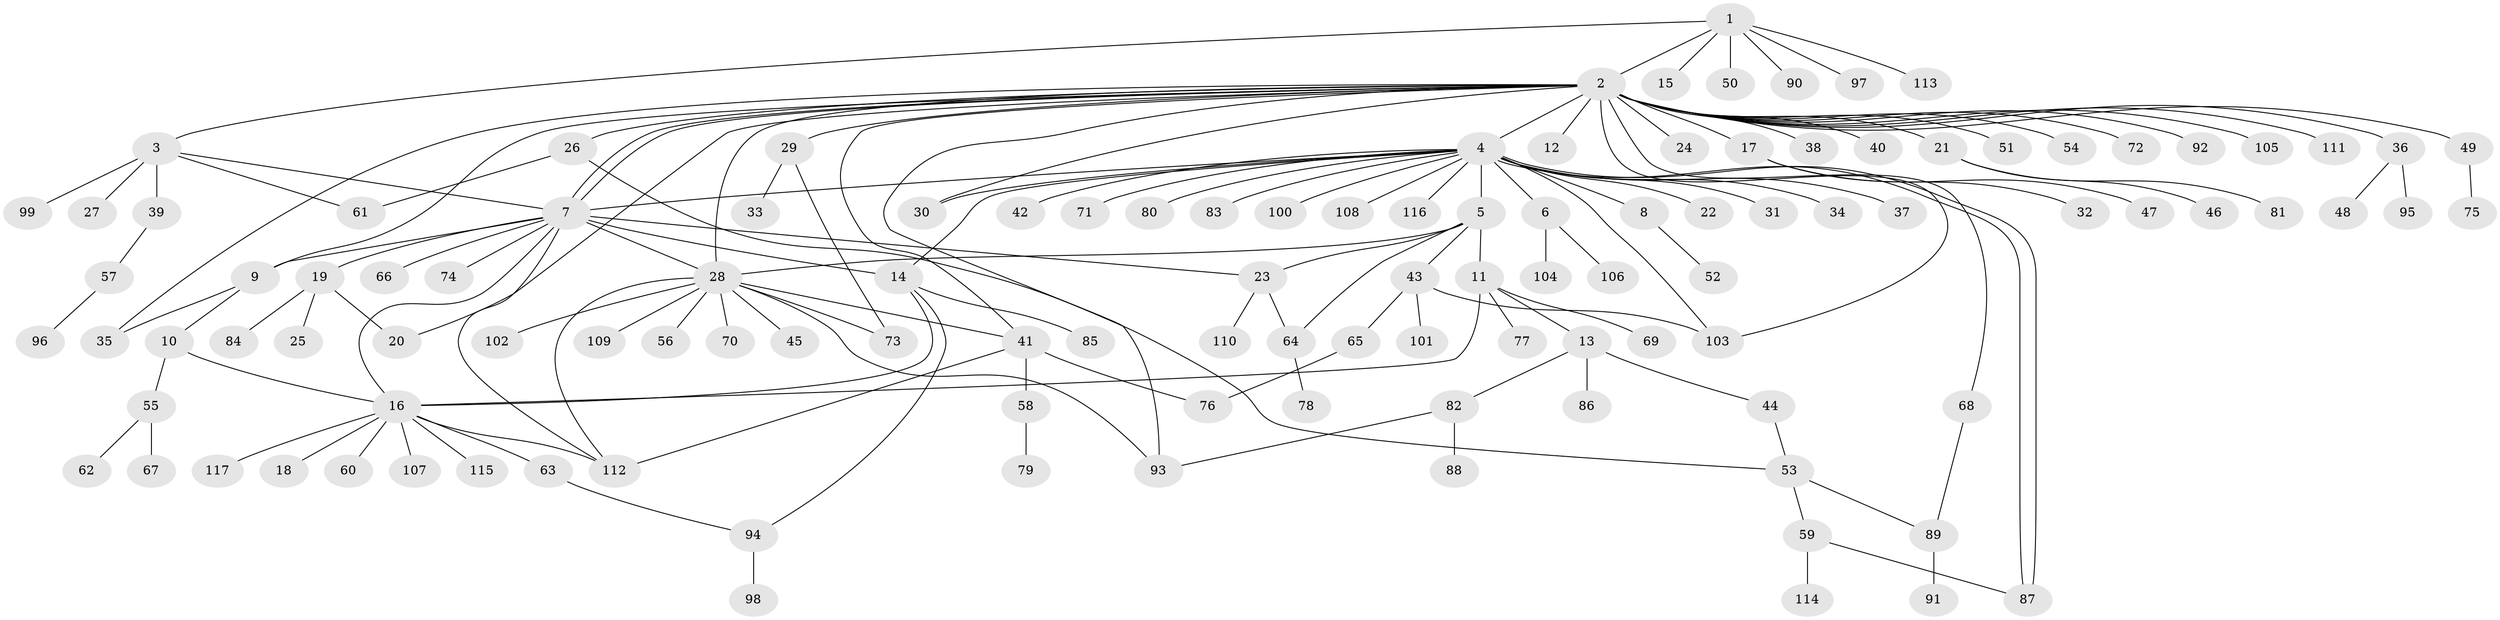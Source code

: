 // Generated by graph-tools (version 1.1) at 2025/49/03/09/25 03:49:58]
// undirected, 117 vertices, 147 edges
graph export_dot {
graph [start="1"]
  node [color=gray90,style=filled];
  1;
  2;
  3;
  4;
  5;
  6;
  7;
  8;
  9;
  10;
  11;
  12;
  13;
  14;
  15;
  16;
  17;
  18;
  19;
  20;
  21;
  22;
  23;
  24;
  25;
  26;
  27;
  28;
  29;
  30;
  31;
  32;
  33;
  34;
  35;
  36;
  37;
  38;
  39;
  40;
  41;
  42;
  43;
  44;
  45;
  46;
  47;
  48;
  49;
  50;
  51;
  52;
  53;
  54;
  55;
  56;
  57;
  58;
  59;
  60;
  61;
  62;
  63;
  64;
  65;
  66;
  67;
  68;
  69;
  70;
  71;
  72;
  73;
  74;
  75;
  76;
  77;
  78;
  79;
  80;
  81;
  82;
  83;
  84;
  85;
  86;
  87;
  88;
  89;
  90;
  91;
  92;
  93;
  94;
  95;
  96;
  97;
  98;
  99;
  100;
  101;
  102;
  103;
  104;
  105;
  106;
  107;
  108;
  109;
  110;
  111;
  112;
  113;
  114;
  115;
  116;
  117;
  1 -- 2;
  1 -- 3;
  1 -- 15;
  1 -- 50;
  1 -- 90;
  1 -- 97;
  1 -- 113;
  2 -- 4;
  2 -- 7;
  2 -- 7;
  2 -- 9;
  2 -- 12;
  2 -- 17;
  2 -- 20;
  2 -- 21;
  2 -- 24;
  2 -- 26;
  2 -- 28;
  2 -- 29;
  2 -- 30;
  2 -- 35;
  2 -- 36;
  2 -- 38;
  2 -- 40;
  2 -- 41;
  2 -- 49;
  2 -- 51;
  2 -- 54;
  2 -- 68;
  2 -- 72;
  2 -- 92;
  2 -- 93;
  2 -- 103;
  2 -- 105;
  2 -- 111;
  3 -- 7;
  3 -- 27;
  3 -- 39;
  3 -- 61;
  3 -- 99;
  4 -- 5;
  4 -- 6;
  4 -- 7;
  4 -- 8;
  4 -- 14;
  4 -- 22;
  4 -- 30;
  4 -- 31;
  4 -- 34;
  4 -- 37;
  4 -- 42;
  4 -- 71;
  4 -- 80;
  4 -- 83;
  4 -- 87;
  4 -- 87;
  4 -- 100;
  4 -- 103;
  4 -- 108;
  4 -- 116;
  5 -- 11;
  5 -- 23;
  5 -- 28;
  5 -- 43;
  5 -- 64;
  6 -- 104;
  6 -- 106;
  7 -- 9;
  7 -- 14;
  7 -- 16;
  7 -- 19;
  7 -- 23;
  7 -- 28;
  7 -- 66;
  7 -- 74;
  7 -- 112;
  8 -- 52;
  9 -- 10;
  9 -- 35;
  10 -- 16;
  10 -- 55;
  11 -- 13;
  11 -- 16;
  11 -- 69;
  11 -- 77;
  13 -- 44;
  13 -- 82;
  13 -- 86;
  14 -- 16;
  14 -- 85;
  14 -- 94;
  16 -- 18;
  16 -- 60;
  16 -- 63;
  16 -- 107;
  16 -- 112;
  16 -- 115;
  16 -- 117;
  17 -- 32;
  17 -- 47;
  19 -- 20;
  19 -- 25;
  19 -- 84;
  21 -- 46;
  21 -- 81;
  23 -- 64;
  23 -- 110;
  26 -- 53;
  26 -- 61;
  28 -- 41;
  28 -- 45;
  28 -- 56;
  28 -- 70;
  28 -- 73;
  28 -- 93;
  28 -- 102;
  28 -- 109;
  28 -- 112;
  29 -- 33;
  29 -- 73;
  36 -- 48;
  36 -- 95;
  39 -- 57;
  41 -- 58;
  41 -- 76;
  41 -- 112;
  43 -- 65;
  43 -- 101;
  43 -- 103;
  44 -- 53;
  49 -- 75;
  53 -- 59;
  53 -- 89;
  55 -- 62;
  55 -- 67;
  57 -- 96;
  58 -- 79;
  59 -- 87;
  59 -- 114;
  63 -- 94;
  64 -- 78;
  65 -- 76;
  68 -- 89;
  82 -- 88;
  82 -- 93;
  89 -- 91;
  94 -- 98;
}

